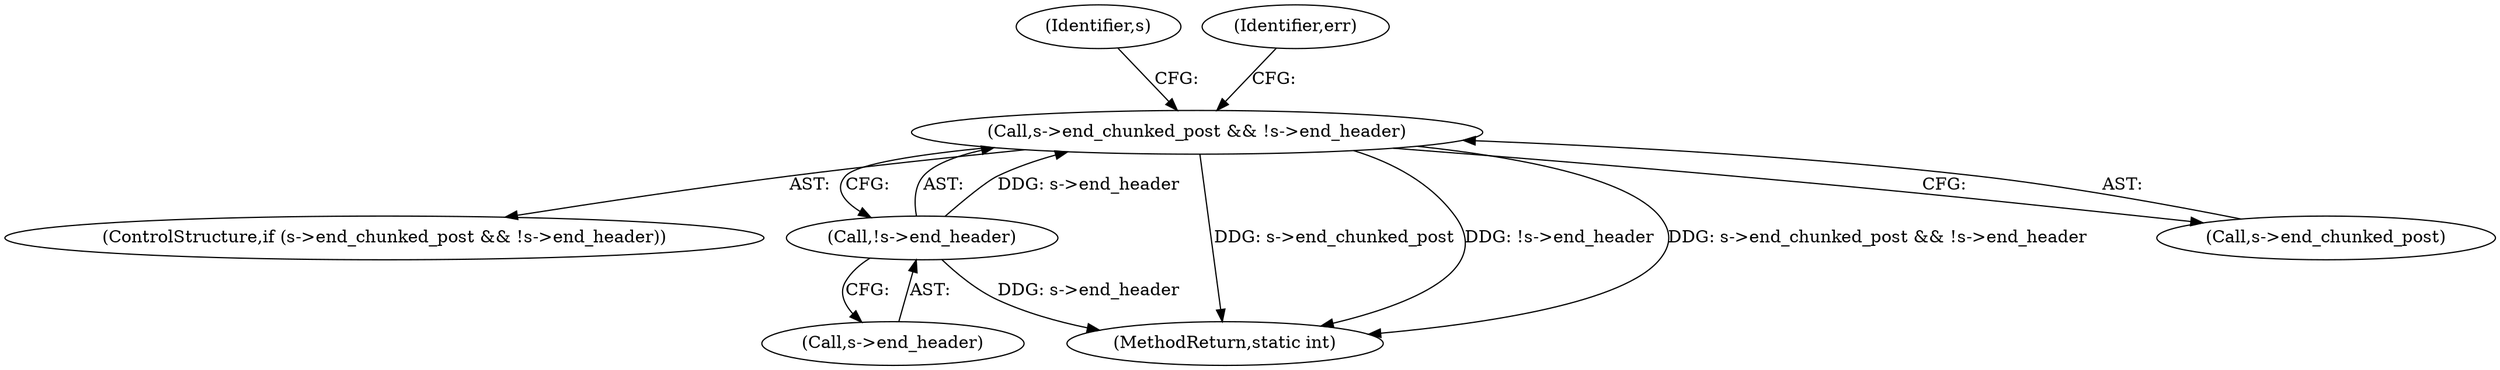 digraph "0_FFmpeg_2a05c8f813de6f2278827734bf8102291e7484aa_4@pointer" {
"1000124" [label="(Call,s->end_chunked_post && !s->end_header)"];
"1000128" [label="(Call,!s->end_header)"];
"1000123" [label="(ControlStructure,if (s->end_chunked_post && !s->end_header))"];
"1000352" [label="(MethodReturn,static int)"];
"1000125" [label="(Call,s->end_chunked_post)"];
"1000124" [label="(Call,s->end_chunked_post && !s->end_header)"];
"1000128" [label="(Call,!s->end_header)"];
"1000129" [label="(Call,s->end_header)"];
"1000148" [label="(Identifier,s)"];
"1000134" [label="(Identifier,err)"];
"1000124" -> "1000123"  [label="AST: "];
"1000124" -> "1000125"  [label="CFG: "];
"1000124" -> "1000128"  [label="CFG: "];
"1000125" -> "1000124"  [label="AST: "];
"1000128" -> "1000124"  [label="AST: "];
"1000134" -> "1000124"  [label="CFG: "];
"1000148" -> "1000124"  [label="CFG: "];
"1000124" -> "1000352"  [label="DDG: s->end_chunked_post"];
"1000124" -> "1000352"  [label="DDG: !s->end_header"];
"1000124" -> "1000352"  [label="DDG: s->end_chunked_post && !s->end_header"];
"1000128" -> "1000124"  [label="DDG: s->end_header"];
"1000128" -> "1000129"  [label="CFG: "];
"1000129" -> "1000128"  [label="AST: "];
"1000128" -> "1000352"  [label="DDG: s->end_header"];
}
